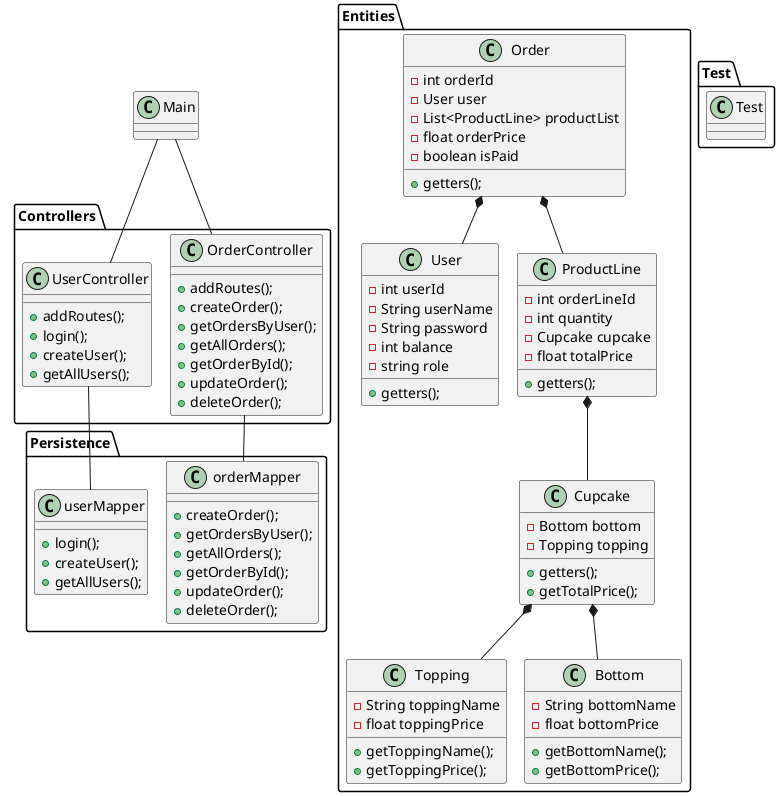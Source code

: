 @startuml
!pragma Layout smetana

    class Main {
    }

package "Entities" {
    class Cupcake {
    - Bottom bottom
    - Topping topping
    + getters();
    + getTotalPrice();
    }

    class Topping {
    - String toppingName
    - float toppingPrice
    + getToppingName();
    + getToppingPrice();
    }

    class Bottom {
    - String bottomName
    - float bottomPrice
    + getBottomName();
    + getBottomPrice();
    }

    class User {
    - int userId
    - String userName
    - String password
    - int balance
    - string role
    + getters();
    }
    class ProductLine {
    - int orderLineId
    - int quantity
    - Cupcake cupcake
    - float totalPrice
    + getters();
    }

    class Order {
    - int orderId
    - User user
    - List<ProductLine> productList
    - float orderPrice
    - boolean isPaid
    + getters();
    }
}
Cupcake *-- Topping
Cupcake *-- Bottom

package "Persistence" {
    class orderMapper {
    + createOrder();
    + getOrdersByUser();
    + getAllOrders();
    + getOrderById();
    + updateOrder();
    + deleteOrder();
    }
class userMapper {
    + login();
    + createUser();
    + getAllUsers();
    }
}
Order *-- ProductLine
Order *-- User
ProductLine *-- Cupcake

package "Controllers" {
    class UserController {
    + addRoutes();
    + login();
    + createUser();
    + getAllUsers();
    }

    class OrderController {
    + addRoutes();
    + createOrder();
    + getOrdersByUser();
    + getAllOrders();
    + getOrderById();
    + updateOrder();
    + deleteOrder();
    }
}
package "Test" {
    class Test {
    }
}
Main -- UserController
Main -- OrderController
UserController -- userMapper
OrderController -- orderMapper

@enduml
implements ..|>
extends <|-- (is-a)
composition *-- (must-have)
Aggregation o-- (can-have)
Associering <--